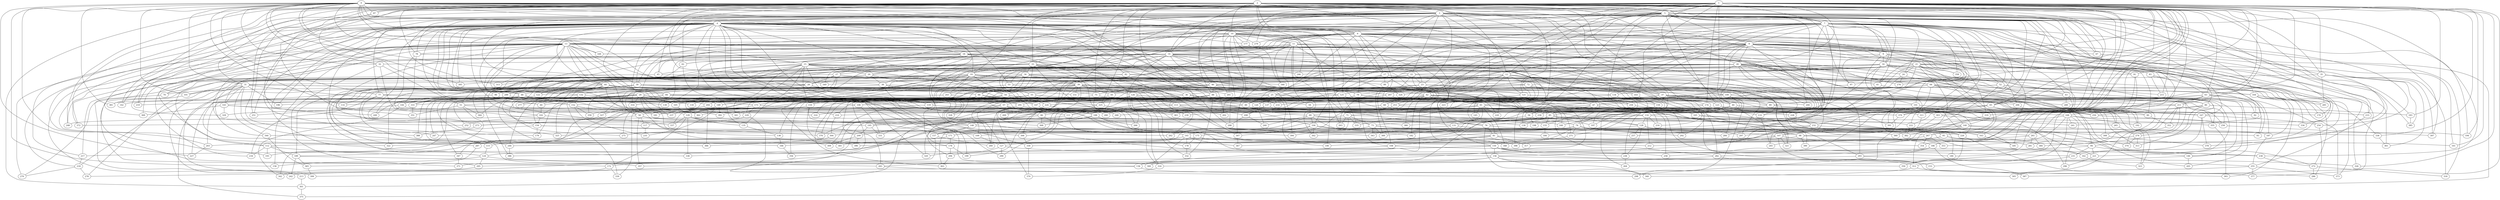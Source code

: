strict graph "barabasi_albert_graph(400,3)" {
0;
1;
2;
3;
4;
5;
6;
7;
8;
9;
10;
11;
12;
13;
14;
15;
16;
17;
18;
19;
20;
21;
22;
23;
24;
25;
26;
27;
28;
29;
30;
31;
32;
33;
34;
35;
36;
37;
38;
39;
40;
41;
42;
43;
44;
45;
46;
47;
48;
49;
50;
51;
52;
53;
54;
55;
56;
57;
58;
59;
60;
61;
62;
63;
64;
65;
66;
67;
68;
69;
70;
71;
72;
73;
74;
75;
76;
77;
78;
79;
80;
81;
82;
83;
84;
85;
86;
87;
88;
89;
90;
91;
92;
93;
94;
95;
96;
97;
98;
99;
100;
101;
102;
103;
104;
105;
106;
107;
108;
109;
110;
111;
112;
113;
114;
115;
116;
117;
118;
119;
120;
121;
122;
123;
124;
125;
126;
127;
128;
129;
130;
131;
132;
133;
134;
135;
136;
137;
138;
139;
140;
141;
142;
143;
144;
145;
146;
147;
148;
149;
150;
151;
152;
153;
154;
155;
156;
157;
158;
159;
160;
161;
162;
163;
164;
165;
166;
167;
168;
169;
170;
171;
172;
173;
174;
175;
176;
177;
178;
179;
180;
181;
182;
183;
184;
185;
186;
187;
188;
189;
190;
191;
192;
193;
194;
195;
196;
197;
198;
199;
200;
201;
202;
203;
204;
205;
206;
207;
208;
209;
210;
211;
212;
213;
214;
215;
216;
217;
218;
219;
220;
221;
222;
223;
224;
225;
226;
227;
228;
229;
230;
231;
232;
233;
234;
235;
236;
237;
238;
239;
240;
241;
242;
243;
244;
245;
246;
247;
248;
249;
250;
251;
252;
253;
254;
255;
256;
257;
258;
259;
260;
261;
262;
263;
264;
265;
266;
267;
268;
269;
270;
271;
272;
273;
274;
275;
276;
277;
278;
279;
280;
281;
282;
283;
284;
285;
286;
287;
288;
289;
290;
291;
292;
293;
294;
295;
296;
297;
298;
299;
300;
301;
302;
303;
304;
305;
306;
307;
308;
309;
310;
311;
312;
313;
314;
315;
316;
317;
318;
319;
320;
321;
322;
323;
324;
325;
326;
327;
328;
329;
330;
331;
332;
333;
334;
335;
336;
337;
338;
339;
340;
341;
342;
343;
344;
345;
346;
347;
348;
349;
350;
351;
352;
353;
354;
355;
356;
357;
358;
359;
360;
361;
362;
363;
364;
365;
366;
367;
368;
369;
370;
371;
372;
373;
374;
375;
376;
377;
378;
379;
380;
381;
382;
383;
384;
385;
386;
387;
388;
389;
390;
391;
392;
393;
394;
395;
396;
397;
398;
399;
0 -- 3  [is_available=True, prob="1.0"];
0 -- 4  [is_available=True, prob="0.68063334716"];
0 -- 5  [is_available=True, prob="0.472271804302"];
0 -- 6  [is_available=True, prob="0.246458309404"];
0 -- 193  [is_available=True, prob="0.96964681139"];
0 -- 11  [is_available=True, prob="0.190279938222"];
0 -- 13  [is_available=True, prob="0.0236013799844"];
0 -- 15  [is_available=True, prob="0.828917166271"];
0 -- 16  [is_available=True, prob="0.683840776256"];
0 -- 18  [is_available=True, prob="0.906511739289"];
0 -- 28  [is_available=True, prob="0.126421035262"];
0 -- 158  [is_available=True, prob="0.215576376424"];
0 -- 31  [is_available=True, prob="0.215084033536"];
0 -- 32  [is_available=True, prob="0.837255419814"];
0 -- 169  [is_available=True, prob="0.372849163687"];
0 -- 263  [is_available=True, prob="0.284594555883"];
0 -- 174  [is_available=True, prob="0.232194617241"];
0 -- 330  [is_available=True, prob="0.797208540584"];
0 -- 202  [is_available=True, prob="0.592148721364"];
0 -- 65  [is_available=True, prob="0.464280808814"];
0 -- 395  [is_available=True, prob="1.0"];
0 -- 74  [is_available=True, prob="0.261273660707"];
0 -- 204  [is_available=True, prob="0.758781987962"];
0 -- 77  [is_available=True, prob="1.0"];
0 -- 87  [is_available=True, prob="0.852212126689"];
0 -- 88  [is_available=True, prob="1.0"];
0 -- 349  [is_available=True, prob="0.414830048384"];
0 -- 227  [is_available=True, prob="0.215802638337"];
0 -- 101  [is_available=True, prob="0.968578678453"];
0 -- 233  [is_available=True, prob="0.244361862832"];
0 -- 381  [is_available=True, prob="0.63345775792"];
0 -- 114  [is_available=True, prob="0.0483099772756"];
0 -- 121  [is_available=True, prob="0.399805970739"];
0 -- 125  [is_available=True, prob="0.413858227646"];
1 -- 3  [is_available=True, prob="0.363855079241"];
1 -- 5  [is_available=True, prob="0.627484153366"];
1 -- 262  [is_available=True, prob="1.0"];
1 -- 7  [is_available=True, prob="1.0"];
1 -- 12  [is_available=True, prob="1.0"];
1 -- 387  [is_available=True, prob="0.251241405464"];
1 -- 276  [is_available=True, prob="1.0"];
1 -- 21  [is_available=True, prob="0.905820575795"];
1 -- 279  [is_available=True, prob="1.0"];
1 -- 26  [is_available=True, prob="0.994918430758"];
1 -- 161  [is_available=True, prob="0.560713045784"];
1 -- 35  [is_available=True, prob="0.658241484769"];
1 -- 40  [is_available=True, prob="0.432583146752"];
1 -- 41  [is_available=True, prob="0.580161954898"];
1 -- 42  [is_available=True, prob="0.730219756226"];
1 -- 174  [is_available=True, prob="0.446415608929"];
1 -- 303  [is_available=True, prob="0.965135720263"];
1 -- 177  [is_available=True, prob="0.977981359276"];
1 -- 183  [is_available=True, prob="0.117572026167"];
1 -- 56  [is_available=True, prob="0.148048016763"];
1 -- 186  [is_available=True, prob="0.642779546213"];
1 -- 315  [is_available=True, prob="0.956558586896"];
1 -- 63  [is_available=True, prob="0.654482269655"];
1 -- 194  [is_available=True, prob="0.557744419252"];
1 -- 326  [is_available=True, prob="0.653393880093"];
1 -- 289  [is_available=True, prob="0.995824916832"];
1 -- 74  [is_available=True, prob="0.0192047642437"];
1 -- 75  [is_available=True, prob="1.0"];
1 -- 336  [is_available=True, prob="0.999676243303"];
1 -- 84  [is_available=True, prob="0.60796413855"];
1 -- 87  [is_available=True, prob="0.941490006489"];
1 -- 217  [is_available=True, prob="0.464453880047"];
1 -- 91  [is_available=True, prob="0.461229051555"];
1 -- 225  [is_available=True, prob="0.137116032602"];
1 -- 103  [is_available=True, prob="0.275733585905"];
1 -- 117  [is_available=True, prob="1.0"];
1 -- 319  [is_available=True, prob="0.0165040396151"];
2 -- 3  [is_available=True, prob="1.0"];
2 -- 4  [is_available=True, prob="0.209690505389"];
2 -- 5  [is_available=True, prob="0.823937156113"];
2 -- 6  [is_available=True, prob="1.0"];
2 -- 7  [is_available=True, prob="0.802079048572"];
2 -- 10  [is_available=True, prob="0.123937922852"];
2 -- 215  [is_available=True, prob="0.610171774984"];
2 -- 12  [is_available=True, prob="1.0"];
2 -- 397  [is_available=True, prob="0.272661389992"];
2 -- 14  [is_available=True, prob="0.496652743829"];
2 -- 301  [is_available=True, prob="1.0"];
2 -- 17  [is_available=True, prob="1.0"];
2 -- 19  [is_available=True, prob="1.0"];
2 -- 21  [is_available=True, prob="1.0"];
2 -- 150  [is_available=True, prob="0.839932947548"];
2 -- 26  [is_available=True, prob="0.996517684996"];
2 -- 27  [is_available=True, prob="0.0132147026734"];
2 -- 31  [is_available=True, prob="1.0"];
2 -- 32  [is_available=True, prob="1.0"];
2 -- 33  [is_available=True, prob="0.986054405937"];
2 -- 35  [is_available=True, prob="1.0"];
2 -- 261  [is_available=True, prob="1.0"];
2 -- 45  [is_available=True, prob="0.570968720637"];
2 -- 63  [is_available=True, prob="0.859842581488"];
2 -- 65  [is_available=True, prob="0.161525120305"];
2 -- 140  [is_available=True, prob="0.788194612496"];
2 -- 78  [is_available=True, prob="0.453097718581"];
2 -- 211  [is_available=True, prob="0.643289138335"];
2 -- 142  [is_available=True, prob="0.0191030652895"];
2 -- 87  [is_available=True, prob="0.23469130718"];
2 -- 219  [is_available=True, prob="0.716256904857"];
2 -- 222  [is_available=True, prob="1.0"];
2 -- 354  [is_available=True, prob="0.749429177771"];
2 -- 372  [is_available=True, prob="0.268858532951"];
2 -- 247  [is_available=True, prob="0.935265241123"];
2 -- 248  [is_available=True, prob="0.466248085845"];
2 -- 378  [is_available=True, prob="0.793393031687"];
2 -- 149  [is_available=True, prob="0.613748350656"];
3 -- 4  [is_available=True, prob="0.829274668633"];
3 -- 130  [is_available=True, prob="0.0290540871639"];
3 -- 14  [is_available=True, prob="1.0"];
3 -- 22  [is_available=True, prob="0.664859354345"];
3 -- 23  [is_available=True, prob="0.537050275412"];
3 -- 33  [is_available=True, prob="0.841815950921"];
3 -- 35  [is_available=True, prob="0.0580660891352"];
3 -- 37  [is_available=True, prob="1.0"];
3 -- 38  [is_available=True, prob="0.17212214248"];
3 -- 39  [is_available=True, prob="0.827638535635"];
3 -- 291  [is_available=True, prob="0.842846137113"];
3 -- 298  [is_available=True, prob="1.0"];
3 -- 44  [is_available=True, prob="0.650242738333"];
3 -- 46  [is_available=True, prob="0.914236829007"];
3 -- 311  [is_available=True, prob="0.148974771931"];
3 -- 62  [is_available=True, prob="0.636616994607"];
3 -- 65  [is_available=True, prob="0.968292207236"];
3 -- 67  [is_available=True, prob="0.896633996539"];
3 -- 198  [is_available=True, prob="0.856296379198"];
3 -- 201  [is_available=True, prob="1.0"];
3 -- 78  [is_available=True, prob="0.28612788889"];
3 -- 80  [is_available=True, prob="0.919301523219"];
3 -- 81  [is_available=True, prob="0.564463929099"];
3 -- 163  [is_available=True, prob="0.780209639848"];
3 -- 98  [is_available=True, prob="0.464229645139"];
3 -- 228  [is_available=True, prob="0.974914653303"];
3 -- 104  [is_available=True, prob="0.430043339907"];
3 -- 238  [is_available=True, prob="0.608877403698"];
3 -- 112  [is_available=True, prob="0.669482967913"];
3 -- 369  [is_available=True, prob="0.384746029633"];
3 -- 254  [is_available=True, prob="0.682101863396"];
4 -- 132  [is_available=True, prob="0.278005072894"];
4 -- 6  [is_available=True, prob="1.0"];
4 -- 264  [is_available=True, prob="0.722495208758"];
4 -- 9  [is_available=True, prob="1.0"];
4 -- 10  [is_available=True, prob="0.498230054399"];
4 -- 395  [is_available=True, prob="1.0"];
4 -- 13  [is_available=True, prob="0.747942577768"];
4 -- 142  [is_available=True, prob="0.930087735355"];
4 -- 19  [is_available=True, prob="0.493636258329"];
4 -- 25  [is_available=True, prob="1.0"];
4 -- 29  [is_available=True, prob="1.0"];
4 -- 30  [is_available=True, prob="0.424313896197"];
4 -- 288  [is_available=True, prob="0.333633779621"];
4 -- 290  [is_available=True, prob="0.849237469197"];
4 -- 43  [is_available=True, prob="0.647717256579"];
4 -- 44  [is_available=True, prob="1.0"];
4 -- 46  [is_available=True, prob="0.962868418271"];
4 -- 48  [is_available=True, prob="0.0628690677017"];
4 -- 177  [is_available=True, prob="0.522617269788"];
4 -- 53  [is_available=True, prob="0.931827517165"];
4 -- 54  [is_available=True, prob="1.0"];
4 -- 300  [is_available=True, prob="0.891832341277"];
4 -- 188  [is_available=True, prob="0.188664039899"];
4 -- 320  [is_available=True, prob="0.699036135826"];
4 -- 322  [is_available=True, prob="0.41800040993"];
4 -- 196  [is_available=True, prob="0.507982104876"];
4 -- 70  [is_available=True, prob="0.711899026158"];
4 -- 71  [is_available=True, prob="0.30064877023"];
4 -- 329  [is_available=True, prob="1.0"];
4 -- 203  [is_available=True, prob="0.721068992492"];
4 -- 79  [is_available=True, prob="0.345172714584"];
4 -- 337  [is_available=True, prob="0.389450969133"];
4 -- 82  [is_available=True, prob="0.528357619433"];
4 -- 270  [is_available=True, prob="1.0"];
4 -- 86  [is_available=True, prob="0.622624664678"];
4 -- 219  [is_available=True, prob="0.952656102442"];
4 -- 338  [is_available=True, prob="0.0600938526519"];
4 -- 199  [is_available=True, prob="0.450468945589"];
4 -- 316  [is_available=True, prob="0.881081567101"];
4 -- 106  [is_available=True, prob="0.960377096638"];
4 -- 210  [is_available=True, prob="0.302023059341"];
4 -- 366  [is_available=True, prob="1.0"];
4 -- 361  [is_available=True, prob="1.0"];
4 -- 362  [is_available=True, prob="0.662455272063"];
4 -- 126  [is_available=True, prob="0.155878778407"];
5 -- 7  [is_available=True, prob="0.610704652185"];
5 -- 8  [is_available=True, prob="0.575856420203"];
5 -- 9  [is_available=True, prob="0.0649871160177"];
5 -- 18  [is_available=True, prob="0.704883006025"];
5 -- 19  [is_available=True, prob="0.700927303854"];
5 -- 148  [is_available=True, prob="0.00485122309754"];
5 -- 27  [is_available=True, prob="0.445721442672"];
5 -- 164  [is_available=True, prob="0.384913986775"];
5 -- 170  [is_available=True, prob="1.0"];
5 -- 263  [is_available=True, prob="1.0"];
5 -- 176  [is_available=True, prob="0.69247231872"];
5 -- 179  [is_available=True, prob="1.0"];
5 -- 183  [is_available=True, prob="0.163782688106"];
5 -- 194  [is_available=True, prob="0.813184415963"];
5 -- 67  [is_available=True, prob="0.868416639189"];
5 -- 68  [is_available=True, prob="0.585390322015"];
5 -- 311  [is_available=True, prob="0.0175596229574"];
5 -- 77  [is_available=True, prob="0.0402034293502"];
5 -- 207  [is_available=True, prob="1.0"];
5 -- 352  [is_available=True, prob="0.0290022739143"];
5 -- 97  [is_available=True, prob="0.883772345488"];
5 -- 251  [is_available=True, prob="0.483688214515"];
5 -- 358  [is_available=True, prob="1.0"];
5 -- 230  [is_available=True, prob="0.00728452763381"];
5 -- 116  [is_available=True, prob="0.0212715659527"];
5 -- 123  [is_available=True, prob="0.318680298138"];
6 -- 389  [is_available=True, prob="0.132864915027"];
6 -- 8  [is_available=True, prob="1.0"];
6 -- 13  [is_available=True, prob="0.958431847922"];
6 -- 15  [is_available=True, prob="0.556730841866"];
6 -- 17  [is_available=True, prob="0.0625179008398"];
6 -- 20  [is_available=True, prob="0.394040851688"];
6 -- 279  [is_available=True, prob="0.283331626374"];
6 -- 24  [is_available=True, prob="0.816731570483"];
6 -- 132  [is_available=True, prob="0.130464324198"];
6 -- 49  [is_available=True, prob="1.0"];
6 -- 55  [is_available=True, prob="1.0"];
6 -- 317  [is_available=True, prob="0.140121393548"];
6 -- 318  [is_available=True, prob="0.3763389262"];
6 -- 63  [is_available=True, prob="0.956782468515"];
6 -- 66  [is_available=True, prob="0.774709799969"];
6 -- 200  [is_available=True, prob="0.489520948455"];
6 -- 85  [is_available=True, prob="0.0946214773168"];
6 -- 89  [is_available=True, prob="0.737448620674"];
6 -- 109  [is_available=True, prob="0.185155907715"];
6 -- 382  [is_available=True, prob="0.66874738694"];
7 -- 134  [is_available=True, prob="0.635231455262"];
7 -- 257  [is_available=True, prob="0.253580264134"];
7 -- 8  [is_available=True, prob="0.752764344472"];
7 -- 10  [is_available=True, prob="0.0325192078019"];
7 -- 11  [is_available=True, prob="0.109405847136"];
7 -- 12  [is_available=True, prob="0.74694442588"];
7 -- 398  [is_available=True, prob="0.235895172305"];
7 -- 16  [is_available=True, prob="0.808609818724"];
7 -- 17  [is_available=True, prob="0.356868922891"];
7 -- 24  [is_available=True, prob="0.518449004235"];
7 -- 30  [is_available=True, prob="1.0"];
7 -- 162  [is_available=True, prob="0.323285672392"];
7 -- 168  [is_available=True, prob="0.43493450335"];
7 -- 41  [is_available=True, prob="1.0"];
7 -- 299  [is_available=True, prob="0.431492735911"];
7 -- 52  [is_available=True, prob="1.0"];
7 -- 186  [is_available=True, prob="0.928758695726"];
7 -- 61  [is_available=True, prob="0.442462933905"];
7 -- 191  [is_available=True, prob="0.970622594245"];
7 -- 64  [is_available=True, prob="0.857773633085"];
7 -- 69  [is_available=True, prob="0.513340636679"];
7 -- 200  [is_available=True, prob="0.462096669061"];
7 -- 280  [is_available=True, prob="1.0"];
7 -- 88  [is_available=True, prob="0.592447537077"];
7 -- 91  [is_available=True, prob="0.0353943355369"];
7 -- 93  [is_available=True, prob="0.362426420214"];
7 -- 94  [is_available=True, prob="0.952138181071"];
7 -- 99  [is_available=True, prob="0.695778788945"];
7 -- 391  [is_available=True, prob="1.0"];
7 -- 145  [is_available=True, prob="0.13682556258"];
7 -- 233  [is_available=True, prob="0.0573623081359"];
7 -- 375  [is_available=True, prob="1.0"];
7 -- 120  [is_available=True, prob="1.0"];
8 -- 131  [is_available=True, prob="0.769389980762"];
8 -- 260  [is_available=True, prob="0.830990710607"];
8 -- 9  [is_available=True, prob="0.990668283168"];
8 -- 139  [is_available=True, prob="0.132990991879"];
8 -- 271  [is_available=True, prob="1.0"];
8 -- 21  [is_available=True, prob="0.87055221106"];
8 -- 26  [is_available=True, prob="0.206591242107"];
8 -- 133  [is_available=True, prob="1.0"];
8 -- 161  [is_available=True, prob="0.42298445899"];
8 -- 36  [is_available=True, prob="1.0"];
8 -- 167  [is_available=True, prob="0.576384471902"];
8 -- 40  [is_available=True, prob="1.0"];
8 -- 169  [is_available=True, prob="0.536196701124"];
8 -- 52  [is_available=True, prob="0.687571301731"];
8 -- 319  [is_available=True, prob="0.0284056807462"];
8 -- 68  [is_available=True, prob="0.97322081315"];
8 -- 328  [is_available=True, prob="1.0"];
8 -- 334  [is_available=True, prob="0.409732340245"];
8 -- 207  [is_available=True, prob="1.0"];
8 -- 83  [is_available=True, prob="1.0"];
8 -- 377  [is_available=True, prob="0.818210200658"];
9 -- 97  [is_available=True, prob="0.321365637329"];
9 -- 206  [is_available=True, prob="0.657456081508"];
9 -- 336  [is_available=True, prob="0.903950347541"];
9 -- 16  [is_available=True, prob="0.00861123347266"];
9 -- 232  [is_available=True, prob="0.382603309705"];
9 -- 118  [is_available=True, prob="0.760191701204"];
9 -- 318  [is_available=True, prob="1.0"];
10 -- 288  [is_available=True, prob="1.0"];
10 -- 246  [is_available=True, prob="0.592739785192"];
10 -- 201  [is_available=True, prob="1.0"];
10 -- 202  [is_available=True, prob="0.352679264411"];
10 -- 11  [is_available=True, prob="1.0"];
10 -- 76  [is_available=True, prob="0.837231490753"];
10 -- 177  [is_available=True, prob="0.0760710377083"];
10 -- 307  [is_available=True, prob="0.080229955125"];
10 -- 350  [is_available=True, prob="0.541297775344"];
10 -- 190  [is_available=True, prob="0.705812467744"];
10 -- 54  [is_available=True, prob="1.0"];
10 -- 279  [is_available=True, prob="1.0"];
10 -- 284  [is_available=True, prob="0.993078897711"];
10 -- 29  [is_available=True, prob="0.836672509493"];
10 -- 158  [is_available=True, prob="0.455226696414"];
11 -- 358  [is_available=True, prob="0.887167851954"];
11 -- 136  [is_available=True, prob="0.279288942026"];
11 -- 71  [is_available=True, prob="0.740098151792"];
11 -- 45  [is_available=True, prob="0.781133904427"];
11 -- 14  [is_available=True, prob="0.446765828415"];
11 -- 237  [is_available=True, prob="0.556435648356"];
11 -- 50  [is_available=True, prob="0.874539034284"];
11 -- 51  [is_available=True, prob="0.546594875329"];
11 -- 302  [is_available=True, prob="0.408607148984"];
11 -- 333  [is_available=True, prob="1.0"];
11 -- 25  [is_available=True, prob="0.188461921588"];
11 -- 346  [is_available=True, prob="0.778816349731"];
11 -- 103  [is_available=True, prob="0.44890952216"];
11 -- 373  [is_available=True, prob="0.664028624296"];
12 -- 64  [is_available=True, prob="1.0"];
12 -- 100  [is_available=True, prob="1.0"];
12 -- 37  [is_available=True, prob="0.392410519836"];
12 -- 72  [is_available=True, prob="1.0"];
12 -- 137  [is_available=True, prob="1.0"];
12 -- 46  [is_available=True, prob="1.0"];
12 -- 208  [is_available=True, prob="1.0"];
12 -- 53  [is_available=True, prob="0.447981296803"];
12 -- 310  [is_available=True, prob="1.0"];
12 -- 121  [is_available=True, prob="0.590598732712"];
12 -- 293  [is_available=True, prob="1.0"];
12 -- 223  [is_available=True, prob="0.327557835042"];
12 -- 31  [is_available=True, prob="0.768027037661"];
13 -- 392  [is_available=True, prob="0.458887987009"];
13 -- 143  [is_available=True, prob="0.768543812056"];
13 -- 18  [is_available=True, prob="0.000585585783608"];
13 -- 22  [is_available=True, prob="0.834348247409"];
13 -- 285  [is_available=True, prob="1.0"];
13 -- 30  [is_available=True, prob="0.309741282301"];
13 -- 38  [is_available=True, prob="0.677856942141"];
13 -- 169  [is_available=True, prob="0.570011224083"];
13 -- 44  [is_available=True, prob="1.0"];
13 -- 48  [is_available=True, prob="1.0"];
13 -- 59  [is_available=True, prob="0.0305277255271"];
13 -- 67  [is_available=True, prob="0.103858055909"];
13 -- 326  [is_available=True, prob="0.894090925278"];
13 -- 78  [is_available=True, prob="0.225017378838"];
13 -- 218  [is_available=True, prob="0.55968285208"];
13 -- 351  [is_available=True, prob="0.0932660347834"];
13 -- 96  [is_available=True, prob="1.0"];
13 -- 315  [is_available=True, prob="0.728012310232"];
13 -- 166  [is_available=True, prob="1.0"];
13 -- 104  [is_available=True, prob="0.406758309315"];
13 -- 107  [is_available=True, prob="0.935126700597"];
13 -- 109  [is_available=True, prob="0.760194388219"];
13 -- 369  [is_available=True, prob="0.716121219669"];
13 -- 242  [is_available=True, prob="0.75583382926"];
13 -- 372  [is_available=True, prob="0.0963854898275"];
13 -- 245  [is_available=True, prob="0.98941690973"];
13 -- 248  [is_available=True, prob="0.512697440336"];
13 -- 252  [is_available=True, prob="0.597878306439"];
14 -- 32  [is_available=True, prob="0.850106037085"];
14 -- 246  [is_available=True, prob="0.224129549775"];
14 -- 316  [is_available=True, prob="0.431926373021"];
14 -- 42  [is_available=True, prob="0.793988923699"];
14 -- 15  [is_available=True, prob="0.479054971962"];
14 -- 380  [is_available=True, prob="0.678466116246"];
14 -- 276  [is_available=True, prob="0.602012132257"];
14 -- 53  [is_available=True, prob="0.985860564026"];
14 -- 182  [is_available=True, prob="0.69908134435"];
14 -- 23  [is_available=True, prob="1.0"];
14 -- 55  [is_available=True, prob="0.492354529829"];
14 -- 217  [is_available=True, prob="0.79926324698"];
14 -- 191  [is_available=True, prob="0.759529842797"];
14 -- 124  [is_available=True, prob="1.0"];
14 -- 349  [is_available=True, prob="0.205723079997"];
14 -- 62  [is_available=True, prob="0.862818292995"];
14 -- 85  [is_available=True, prob="0.568336901924"];
15 -- 224  [is_available=True, prob="0.362717591814"];
15 -- 34  [is_available=True, prob="1.0"];
15 -- 259  [is_available=True, prob="0.848318666557"];
15 -- 388  [is_available=True, prob="1.0"];
15 -- 105  [is_available=True, prob="1.0"];
15 -- 362  [is_available=True, prob="0.802022778646"];
15 -- 139  [is_available=True, prob="0.345673092296"];
15 -- 45  [is_available=True, prob="1.0"];
15 -- 82  [is_available=True, prob="1.0"];
15 -- 115  [is_available=True, prob="0.50558211135"];
15 -- 20  [is_available=True, prob="0.659286290689"];
15 -- 110  [is_available=True, prob="0.134836818598"];
15 -- 118  [is_available=True, prob="1.0"];
15 -- 119  [is_available=True, prob="0.650685838186"];
15 -- 220  [is_available=True, prob="1.0"];
16 -- 258  [is_available=True, prob="0.695351292011"];
16 -- 389  [is_available=True, prob="0.505474869884"];
16 -- 72  [is_available=True, prob="0.767095499603"];
16 -- 43  [is_available=True, prob="0.747173701896"];
16 -- 204  [is_available=True, prob="0.553777860257"];
16 -- 168  [is_available=True, prob="0.251364848231"];
16 -- 22  [is_available=True, prob="0.824198366621"];
16 -- 249  [is_available=True, prob="0.840704027871"];
16 -- 91  [is_available=True, prob="1.0"];
16 -- 93  [is_available=True, prob="0.0559334174815"];
17 -- 321  [is_available=True, prob="0.0917459260674"];
17 -- 99  [is_available=True, prob="0.818894562197"];
17 -- 120  [is_available=True, prob="1.0"];
17 -- 383  [is_available=True, prob="0.824589482671"];
17 -- 126  [is_available=True, prob="0.855844751184"];
17 -- 223  [is_available=True, prob="0.642363867408"];
18 -- 33  [is_available=True, prob="1.0"];
18 -- 234  [is_available=True, prob="0.0189840217313"];
18 -- 172  [is_available=True, prob="1.0"];
18 -- 47  [is_available=True, prob="1.0"];
18 -- 208  [is_available=True, prob="1.0"];
18 -- 83  [is_available=True, prob="0.150420295913"];
18 -- 20  [is_available=True, prob="0.571388505617"];
18 -- 62  [is_available=True, prob="0.545432998581"];
18 -- 229  [is_available=True, prob="1.0"];
19 -- 390  [is_available=True, prob="0.851408992078"];
19 -- 135  [is_available=True, prob="0.0371169922156"];
19 -- 277  [is_available=True, prob="0.0712552473208"];
19 -- 28  [is_available=True, prob="0.0298612159477"];
19 -- 293  [is_available=True, prob="0.313122855339"];
19 -- 39  [is_available=True, prob="0.27435612476"];
19 -- 40  [is_available=True, prob="0.808558583258"];
19 -- 297  [is_available=True, prob="0.556027093614"];
19 -- 315  [is_available=True, prob="1.0"];
19 -- 64  [is_available=True, prob="0.96000603962"];
19 -- 328  [is_available=True, prob="1.0"];
19 -- 84  [is_available=True, prob="0.674303791536"];
19 -- 343  [is_available=True, prob="0.884147024319"];
19 -- 345  [is_available=True, prob="0.262010057285"];
19 -- 218  [is_available=True, prob="0.133787976387"];
19 -- 224  [is_available=True, prob="0.0170775826757"];
19 -- 353  [is_available=True, prob="0.736172195675"];
19 -- 230  [is_available=True, prob="0.527655120751"];
19 -- 102  [is_available=True, prob="1.0"];
19 -- 114  [is_available=True, prob="1.0"];
19 -- 243  [is_available=True, prob="0.246237528146"];
20 -- 38  [is_available=True, prob="0.594370225968"];
20 -- 299  [is_available=True, prob="0.128104732832"];
20 -- 147  [is_available=True, prob="0.695877080488"];
20 -- 278  [is_available=True, prob="0.511914458435"];
20 -- 61  [is_available=True, prob="0.962994154478"];
21 -- 101  [is_available=True, prob="1.0"];
21 -- 358  [is_available=True, prob="0.427081483017"];
21 -- 73  [is_available=True, prob="1.0"];
21 -- 267  [is_available=True, prob="0.0637071039131"];
21 -- 360  [is_available=True, prob="0.351603927299"];
21 -- 82  [is_available=True, prob="0.197283065819"];
21 -- 83  [is_available=True, prob="0.111537627807"];
21 -- 116  [is_available=True, prob="0.194707677"];
21 -- 309  [is_available=True, prob="1.0"];
21 -- 246  [is_available=True, prob="0.59559381716"];
21 -- 24  [is_available=True, prob="0.831943578196"];
21 -- 57  [is_available=True, prob="0.906298909738"];
21 -- 90  [is_available=True, prob="0.12296167008"];
21 -- 95  [is_available=True, prob="0.451592270166"];
22 -- 48  [is_available=True, prob="0.442583163361"];
22 -- 132  [is_available=True, prob="0.478018866991"];
22 -- 133  [is_available=True, prob="0.293036162284"];
22 -- 108  [is_available=True, prob="0.922416917234"];
22 -- 23  [is_available=True, prob="0.0686009081727"];
22 -- 56  [is_available=True, prob="0.724840516473"];
22 -- 58  [is_available=True, prob="0.972996068435"];
23 -- 243  [is_available=True, prob="0.622451561031"];
23 -- 211  [is_available=True, prob="0.126473839658"];
23 -- 89  [is_available=True, prob="0.0999837179621"];
23 -- 25  [is_available=True, prob="0.863950234241"];
23 -- 220  [is_available=True, prob="0.570700902269"];
24 -- 47  [is_available=True, prob="0.961284368599"];
24 -- 276  [is_available=True, prob="0.464594162235"];
24 -- 52  [is_available=True, prob="0.588782869558"];
25 -- 165  [is_available=True, prob="1.0"];
25 -- 327  [is_available=True, prob="0.636757110999"];
25 -- 137  [is_available=True, prob="0.532837382523"];
25 -- 110  [is_available=True, prob="0.044439490654"];
25 -- 49  [is_available=True, prob="1.0"];
25 -- 214  [is_available=True, prob="0.493947865442"];
25 -- 119  [is_available=True, prob="1.0"];
25 -- 282  [is_available=True, prob="1.0"];
25 -- 190  [is_available=True, prob="0.749134520466"];
26 -- 160  [is_available=True, prob="0.962172292165"];
26 -- 228  [is_available=True, prob="0.283532781011"];
26 -- 134  [is_available=True, prob="0.682994845036"];
26 -- 70  [is_available=True, prob="1.0"];
26 -- 295  [is_available=True, prob="1.0"];
26 -- 265  [is_available=True, prob="0.336222959043"];
26 -- 170  [is_available=True, prob="0.942797804868"];
26 -- 43  [is_available=True, prob="0.0442317918474"];
26 -- 34  [is_available=True, prob="0.114694281497"];
26 -- 334  [is_available=True, prob="0.746712048292"];
26 -- 79  [is_available=True, prob="0.315546629289"];
26 -- 273  [is_available=True, prob="0.105853528751"];
26 -- 373  [is_available=True, prob="0.399634168569"];
26 -- 313  [is_available=True, prob="0.67370550931"];
26 -- 122  [is_available=True, prob="1.0"];
26 -- 27  [is_available=True, prob="0.137683595619"];
26 -- 92  [is_available=True, prob="0.896384541981"];
26 -- 127  [is_available=True, prob="0.999454290414"];
27 -- 72  [is_available=True, prob="0.458391202658"];
27 -- 105  [is_available=True, prob="1.0"];
27 -- 395  [is_available=True, prob="0.231070265043"];
27 -- 308  [is_available=True, prob="1.0"];
27 -- 341  [is_available=True, prob="0.99269687714"];
27 -- 28  [is_available=True, prob="0.81724359044"];
27 -- 346  [is_available=True, prob="0.870464436983"];
28 -- 283  [is_available=True, prob="0.354910638197"];
28 -- 359  [is_available=True, prob="0.50512622907"];
28 -- 314  [is_available=True, prob="0.983492467934"];
28 -- 214  [is_available=True, prob="0.325982117021"];
28 -- 58  [is_available=True, prob="0.0144909489323"];
28 -- 29  [is_available=True, prob="1.0"];
28 -- 383  [is_available=True, prob="0.0876686437239"];
29 -- 51  [is_available=True, prob="1.0"];
29 -- 259  [is_available=True, prob="0.660464192324"];
29 -- 144  [is_available=True, prob="1.0"];
29 -- 153  [is_available=True, prob="1.0"];
29 -- 155  [is_available=True, prob="0.617012372326"];
29 -- 156  [is_available=True, prob="1.0"];
29 -- 291  [is_available=True, prob="1.0"];
29 -- 179  [is_available=True, prob="1.0"];
29 -- 181  [is_available=True, prob="1.0"];
29 -- 314  [is_available=True, prob="0.121504594559"];
29 -- 60  [is_available=True, prob="1.0"];
29 -- 138  [is_available=True, prob="0.287728366655"];
29 -- 325  [is_available=True, prob="0.857749588337"];
29 -- 163  [is_available=True, prob="0.690974769109"];
29 -- 227  [is_available=True, prob="0.96703581743"];
29 -- 229  [is_available=True, prob="0.310470909058"];
29 -- 105  [is_available=True, prob="0.831072894254"];
29 -- 114  [is_available=True, prob="0.0318788804093"];
29 -- 118  [is_available=True, prob="0.393308532139"];
29 -- 120  [is_available=True, prob="0.322893006075"];
29 -- 252  [is_available=True, prob="0.171461993105"];
30 -- 36  [is_available=True, prob="0.722927361323"];
30 -- 37  [is_available=True, prob="0.103194205728"];
30 -- 70  [is_available=True, prob="0.512153286783"];
30 -- 324  [is_available=True, prob="0.527727391541"];
30 -- 77  [is_available=True, prob="0.386686305123"];
30 -- 275  [is_available=True, prob="1.0"];
30 -- 277  [is_available=True, prob="1.0"];
30 -- 375  [is_available=True, prob="0.327377892159"];
30 -- 57  [is_available=True, prob="1.0"];
30 -- 123  [is_available=True, prob="1.0"];
31 -- 196  [is_available=True, prob="0.568490066297"];
31 -- 101  [is_available=True, prob="0.826438250697"];
31 -- 143  [is_available=True, prob="1.0"];
31 -- 115  [is_available=True, prob="1.0"];
31 -- 213  [is_available=True, prob="0.807924842992"];
31 -- 151  [is_available=True, prob="0.102869190235"];
31 -- 344  [is_available=True, prob="1.0"];
31 -- 399  [is_available=True, prob="0.026680079838"];
31 -- 60  [is_available=True, prob="1.0"];
31 -- 126  [is_available=True, prob="0.0287685686381"];
32 -- 51  [is_available=True, prob="0.130511150505"];
32 -- 195  [is_available=True, prob="0.55715365859"];
32 -- 371  [is_available=True, prob="0.680752125332"];
33 -- 34  [is_available=True, prob="0.154497732455"];
33 -- 36  [is_available=True, prob="0.118799054659"];
33 -- 146  [is_available=True, prob="0.689574157669"];
33 -- 266  [is_available=True, prob="1.0"];
33 -- 364  [is_available=True, prob="0.994248689131"];
33 -- 386  [is_available=True, prob="0.0455274197495"];
33 -- 49  [is_available=True, prob="0.326356001499"];
33 -- 66  [is_available=True, prob="0.847085557913"];
33 -- 344  [is_available=True, prob="0.602827649346"];
33 -- 189  [is_available=True, prob="0.00578892691939"];
33 -- 394  [is_available=True, prob="0.96922396085"];
34 -- 356  [is_available=True, prob="0.680218450759"];
34 -- 357  [is_available=True, prob="0.48738911337"];
34 -- 294  [is_available=True, prob="0.267541259441"];
34 -- 39  [is_available=True, prob="0.246291258382"];
34 -- 41  [is_available=True, prob="0.061645225795"];
34 -- 113  [is_available=True, prob="0.19526995994"];
34 -- 243  [is_available=True, prob="0.677356521132"];
35 -- 97  [is_available=True, prob="1.0"];
35 -- 361  [is_available=True, prob="0.377152636914"];
35 -- 397  [is_available=True, prob="0.707706325682"];
35 -- 385  [is_available=True, prob="0.863612077825"];
35 -- 241  [is_available=True, prob="0.151197491519"];
35 -- 285  [is_available=True, prob="0.252071022746"];
36 -- 165  [is_available=True, prob="0.0400038775344"];
36 -- 137  [is_available=True, prob="0.217292219937"];
36 -- 381  [is_available=True, prob="0.162690618893"];
37 -- 192  [is_available=True, prob="1.0"];
37 -- 290  [is_available=True, prob="0.189983784818"];
37 -- 200  [is_available=True, prob="0.109187267856"];
37 -- 106  [is_available=True, prob="0.17198802357"];
37 -- 140  [is_available=True, prob="0.260170580318"];
37 -- 142  [is_available=True, prob="0.864975040865"];
37 -- 80  [is_available=True, prob="1.0"];
37 -- 392  [is_available=True, prob="0.616536383192"];
37 -- 282  [is_available=True, prob="0.275771691209"];
37 -- 284  [is_available=True, prob="0.835389606825"];
38 -- 54  [is_available=True, prob="0.837954542815"];
38 -- 119  [is_available=True, prob="0.255295192635"];
38 -- 121  [is_available=True, prob="1.0"];
38 -- 287  [is_available=True, prob="0.925655857594"];
39 -- 134  [is_available=True, prob="0.774349082316"];
39 -- 103  [is_available=True, prob="0.342664462256"];
39 -- 201  [is_available=True, prob="1.0"];
39 -- 42  [is_available=True, prob="0.240853530654"];
39 -- 151  [is_available=True, prob="0.0237697734203"];
39 -- 301  [is_available=True, prob="1.0"];
39 -- 239  [is_available=True, prob="0.195053565833"];
39 -- 368  [is_available=True, prob="0.411586764427"];
39 -- 50  [is_available=True, prob="0.256044396735"];
39 -- 55  [is_available=True, prob="1.0"];
39 -- 327  [is_available=True, prob="0.864640579585"];
39 -- 154  [is_available=True, prob="1.0"];
39 -- 363  [is_available=True, prob="0.106913974596"];
39 -- 231  [is_available=True, prob="0.938058170609"];
40 -- 386  [is_available=True, prob="0.834855218431"];
40 -- 197  [is_available=True, prob="1.0"];
40 -- 321  [is_available=True, prob="0.45360531166"];
40 -- 239  [is_available=True, prob="0.133854284687"];
40 -- 308  [is_available=True, prob="0.0551867310595"];
41 -- 136  [is_available=True, prob="0.826541656354"];
41 -- 274  [is_available=True, prob="0.276074125365"];
42 -- 98  [is_available=True, prob="0.344862541373"];
42 -- 68  [is_available=True, prob="0.962414931178"];
42 -- 339  [is_available=True, prob="0.906859454915"];
42 -- 268  [is_available=True, prob="1.0"];
42 -- 226  [is_available=True, prob="1.0"];
42 -- 47  [is_available=True, prob="0.174565653959"];
42 -- 271  [is_available=True, prob="0.324116909972"];
42 -- 210  [is_available=True, prob="0.803967780535"];
42 -- 253  [is_available=True, prob="1.0"];
42 -- 314  [is_available=True, prob="0.900770124181"];
42 -- 59  [is_available=True, prob="0.1907988412"];
42 -- 61  [is_available=True, prob="1.0"];
42 -- 94  [is_available=True, prob="0.539948531134"];
43 -- 289  [is_available=True, prob="0.874383095216"];
43 -- 205  [is_available=True, prob="0.443731995305"];
43 -- 146  [is_available=True, prob="0.705349742743"];
43 -- 185  [is_available=True, prob="0.528528636161"];
43 -- 60  [is_available=True, prob="0.289238689874"];
44 -- 96  [is_available=True, prob="0.210723762582"];
44 -- 225  [is_available=True, prob="0.99417727767"];
44 -- 66  [is_available=True, prob="0.377286048835"];
44 -- 364  [is_available=True, prob="0.185236564132"];
44 -- 207  [is_available=True, prob="1.0"];
44 -- 304  [is_available=True, prob="1.0"];
44 -- 237  [is_available=True, prob="1.0"];
44 -- 84  [is_available=True, prob="0.224312603913"];
44 -- 122  [is_available=True, prob="0.73618222023"];
44 -- 154  [is_available=True, prob="1.0"];
45 -- 213  [is_available=True, prob="0.425110200162"];
45 -- 125  [is_available=True, prob="0.483308124575"];
46 -- 96  [is_available=True, prob="0.954931083259"];
46 -- 75  [is_available=True, prob="0.324775904091"];
46 -- 79  [is_available=True, prob="0.385064363929"];
46 -- 164  [is_available=True, prob="1.0"];
46 -- 50  [is_available=True, prob="1.0"];
46 -- 181  [is_available=True, prob="0.603376810325"];
46 -- 88  [is_available=True, prob="0.247734328605"];
46 -- 100  [is_available=True, prob="0.00421166246022"];
46 -- 90  [is_available=True, prob="1.0"];
46 -- 253  [is_available=True, prob="0.335528636649"];
47 -- 226  [is_available=True, prob="0.630843671284"];
47 -- 133  [is_available=True, prob="0.0628991153538"];
47 -- 230  [is_available=True, prob="0.120962662815"];
47 -- 71  [is_available=True, prob="0.942360040867"];
47 -- 56  [is_available=True, prob="0.0928089463491"];
48 -- 262  [is_available=True, prob="0.43965593815"];
48 -- 265  [is_available=True, prob="1.0"];
48 -- 139  [is_available=True, prob="0.644652634373"];
48 -- 144  [is_available=True, prob="0.00248635792972"];
48 -- 244  [is_available=True, prob="0.583342874317"];
48 -- 341  [is_available=True, prob="0.734929283865"];
48 -- 247  [is_available=True, prob="0.394922136564"];
48 -- 249  [is_available=True, prob="1.0"];
49 -- 86  [is_available=True, prob="1.0"];
49 -- 69  [is_available=True, prob="0.0172853087731"];
50 -- 225  [is_available=True, prob="0.468185346097"];
50 -- 129  [is_available=True, prob="0.140431510615"];
50 -- 306  [is_available=True, prob="0.558814095438"];
51 -- 167  [is_available=True, prob="0.42046779497"];
51 -- 364  [is_available=True, prob="0.66228118564"];
51 -- 342  [is_available=True, prob="0.261936679357"];
51 -- 216  [is_available=True, prob="1.0"];
51 -- 351  [is_available=True, prob="0.0564149392677"];
52 -- 192  [is_available=True, prob="0.427916347183"];
52 -- 164  [is_available=True, prob="0.632209145238"];
52 -- 107  [is_available=True, prob="0.261321534973"];
52 -- 151  [is_available=True, prob="0.301174527362"];
52 -- 125  [is_available=True, prob="1.0"];
52 -- 215  [is_available=True, prob="0.80101130532"];
53 -- 138  [is_available=True, prob="0.11862812228"];
53 -- 75  [is_available=True, prob="1.0"];
54 -- 323  [is_available=True, prob="1.0"];
54 -- 174  [is_available=True, prob="0.747768524682"];
54 -- 143  [is_available=True, prob="0.376785991903"];
54 -- 376  [is_available=True, prob="1.0"];
54 -- 185  [is_available=True, prob="1.0"];
54 -- 280  [is_available=True, prob="1.0"];
54 -- 57  [is_available=True, prob="0.560730686281"];
54 -- 219  [is_available=True, prob="0.240855117634"];
55 -- 260  [is_available=True, prob="0.592524555108"];
55 -- 102  [is_available=True, prob="0.863585247729"];
55 -- 73  [is_available=True, prob="0.549252112647"];
55 -- 173  [is_available=True, prob="0.0586585179223"];
55 -- 149  [is_available=True, prob="0.581184377981"];
55 -- 89  [is_available=True, prob="1.0"];
55 -- 59  [is_available=True, prob="0.56628149679"];
56 -- 198  [is_available=True, prob="1.0"];
56 -- 74  [is_available=True, prob="0.999083091285"];
56 -- 302  [is_available=True, prob="1.0"];
57 -- 359  [is_available=True, prob="0.456362512192"];
57 -- 328  [is_available=True, prob="1.0"];
57 -- 269  [is_available=True, prob="0.584758916398"];
57 -- 116  [is_available=True, prob="1.0"];
57 -- 180  [is_available=True, prob="0.631935554563"];
57 -- 58  [is_available=True, prob="1.0"];
57 -- 188  [is_available=True, prob="0.763607962659"];
57 -- 95  [is_available=True, prob="0.692905711076"];
58 -- 357  [is_available=True, prob="0.801857816718"];
58 -- 76  [is_available=True, prob="0.439243572889"];
58 -- 372  [is_available=True, prob="0.0886871088099"];
58 -- 117  [is_available=True, prob="0.247905089699"];
58 -- 222  [is_available=True, prob="0.347160033248"];
59 -- 69  [is_available=True, prob="0.605209594553"];
60 -- 102  [is_available=True, prob="0.66438651572"];
61 -- 348  [is_available=True, prob="0.98418416689"];
61 -- 205  [is_available=True, prob="0.0131408681882"];
61 -- 111  [is_available=True, prob="1.0"];
61 -- 145  [is_available=True, prob="0.551000421073"];
61 -- 210  [is_available=True, prob="1.0"];
61 -- 85  [is_available=True, prob="0.521328684756"];
61 -- 380  [is_available=True, prob="0.284989789742"];
61 -- 90  [is_available=True, prob="0.240254816634"];
61 -- 303  [is_available=True, prob="0.512046873949"];
61 -- 220  [is_available=True, prob="0.889283892861"];
61 -- 362  [is_available=True, prob="0.803118561569"];
62 -- 112  [is_available=True, prob="0.670447320377"];
62 -- 135  [is_available=True, prob="0.04167890549"];
63 -- 297  [is_available=True, prob="1.0"];
63 -- 367  [is_available=True, prob="0.662542654416"];
63 -- 211  [is_available=True, prob="0.572476734644"];
63 -- 214  [is_available=True, prob="0.754510957323"];
63 -- 281  [is_available=True, prob="0.143762308139"];
63 -- 187  [is_available=True, prob="0.609610785171"];
63 -- 254  [is_available=True, prob="0.43534406344"];
64 -- 355  [is_available=True, prob="0.677727276007"];
64 -- 324  [is_available=True, prob="0.0622167578546"];
64 -- 80  [is_available=True, prob="1.0"];
64 -- 182  [is_available=True, prob="0.751284630701"];
64 -- 122  [is_available=True, prob="0.327528350547"];
64 -- 221  [is_available=True, prob="0.732634081878"];
65 -- 374  [is_available=True, prob="1.0"];
65 -- 76  [is_available=True, prob="0.965457323746"];
65 -- 86  [is_available=True, prob="0.305296223569"];
65 -- 313  [is_available=True, prob="0.499365304547"];
65 -- 379  [is_available=True, prob="0.0518827155331"];
65 -- 222  [is_available=True, prob="1.0"];
66 -- 291  [is_available=True, prob="1.0"];
66 -- 204  [is_available=True, prob="1.0"];
66 -- 110  [is_available=True, prob="0.715221042881"];
66 -- 303  [is_available=True, prob="0.23409646966"];
66 -- 147  [is_available=True, prob="1.0"];
66 -- 149  [is_available=True, prob="0.234461101795"];
66 -- 188  [is_available=True, prob="0.859987718958"];
67 -- 385  [is_available=True, prob="1.0"];
68 -- 165  [is_available=True, prob="0.122559036372"];
68 -- 117  [is_available=True, prob="0.407428331469"];
69 -- 160  [is_available=True, prob="0.481292284158"];
69 -- 81  [is_available=True, prob="1.0"];
69 -- 104  [is_available=True, prob="1.0"];
69 -- 240  [is_available=True, prob="1.0"];
69 -- 380  [is_available=True, prob="1.0"];
69 -- 157  [is_available=True, prob="0.768620461824"];
70 -- 270  [is_available=True, prob="0.653580835602"];
71 -- 263  [is_available=True, prob="1.0"];
71 -- 73  [is_available=True, prob="0.149721048853"];
71 -- 140  [is_available=True, prob="0.191766689285"];
71 -- 141  [is_available=True, prob="1.0"];
71 -- 209  [is_available=True, prob="0.170127932236"];
71 -- 335  [is_available=True, prob="0.120905786728"];
72 -- 292  [is_available=True, prob="0.974130633642"];
72 -- 299  [is_available=True, prob="0.0365725135457"];
72 -- 173  [is_available=True, prob="0.579798643187"];
72 -- 335  [is_available=True, prob="0.838135501509"];
72 -- 216  [is_available=True, prob="1.0"];
72 -- 159  [is_available=True, prob="1.0"];
73 -- 257  [is_available=True, prob="1.0"];
73 -- 261  [is_available=True, prob="1.0"];
73 -- 394  [is_available=True, prob="0.848110354122"];
73 -- 343  [is_available=True, prob="0.163353351864"];
73 -- 389  [is_available=True, prob="0.210916587812"];
74 -- 98  [is_available=True, prob="0.319917691432"];
74 -- 171  [is_available=True, prob="0.270327197807"];
74 -- 292  [is_available=True, prob="1.0"];
74 -- 194  [is_available=True, prob="0.285829935038"];
74 -- 107  [is_available=True, prob="0.885249408003"];
74 -- 109  [is_available=True, prob="0.687260344232"];
74 -- 141  [is_available=True, prob="0.994933569133"];
74 -- 275  [is_available=True, prob="0.936465264375"];
74 -- 150  [is_available=True, prob="1.0"];
74 -- 247  [is_available=True, prob="0.967877168979"];
74 -- 343  [is_available=True, prob="0.10597617933"];
74 -- 271  [is_available=True, prob="0.944191627064"];
74 -- 284  [is_available=True, prob="0.775387457086"];
74 -- 95  [is_available=True, prob="0.39439194572"];
75 -- 131  [is_available=True, prob="1.0"];
75 -- 266  [is_available=True, prob="0.208237307793"];
75 -- 152  [is_available=True, prob="0.57451558871"];
76 -- 81  [is_available=True, prob="0.983473689304"];
76 -- 340  [is_available=True, prob="1.0"];
76 -- 93  [is_available=True, prob="0.503185501853"];
77 -- 234  [is_available=True, prob="0.294784561863"];
77 -- 206  [is_available=True, prob="0.907700596877"];
77 -- 113  [is_available=True, prob="0.699966074492"];
77 -- 325  [is_available=True, prob="0.799553143437"];
78 -- 129  [is_available=True, prob="0.377654625849"];
78 -- 99  [is_available=True, prob="0.47588261708"];
78 -- 144  [is_available=True, prob="1.0"];
79 -- 160  [is_available=True, prob="0.769650243934"];
79 -- 108  [is_available=True, prob="1.0"];
79 -- 113  [is_available=True, prob="0.205841188705"];
79 -- 356  [is_available=True, prob="1.0"];
79 -- 123  [is_available=True, prob="0.0176491563261"];
80 -- 384  [is_available=True, prob="0.787819677802"];
80 -- 111  [is_available=True, prob="0.700519601102"];
80 -- 183  [is_available=True, prob="1.0"];
80 -- 250  [is_available=True, prob="0.982287825053"];
81 -- 108  [is_available=True, prob="1.0"];
81 -- 190  [is_available=True, prob="1.0"];
81 -- 281  [is_available=True, prob="1.0"];
81 -- 317  [is_available=True, prob="0.385701861722"];
81 -- 94  [is_available=True, prob="1.0"];
82 -- 391  [is_available=True, prob="1.0"];
82 -- 307  [is_available=True, prob="1.0"];
82 -- 349  [is_available=True, prob="0.504676927511"];
83 -- 272  [is_available=True, prob="1.0"];
83 -- 215  [is_available=True, prob="1.0"];
83 -- 92  [is_available=True, prob="0.131421868342"];
84 -- 292  [is_available=True, prob="0.278957596526"];
84 -- 203  [is_available=True, prob="1.0"];
84 -- 175  [is_available=True, prob="1.0"];
84 -- 277  [is_available=True, prob="0.488747636014"];
85 -- 128  [is_available=True, prob="1.0"];
85 -- 130  [is_available=True, prob="0.943028388247"];
85 -- 197  [is_available=True, prob="0.411087017141"];
85 -- 363  [is_available=True, prob="1.0"];
85 -- 399  [is_available=True, prob="0.801085062922"];
85 -- 155  [is_available=True, prob="1.0"];
86 -- 273  [is_available=True, prob="1.0"];
86 -- 141  [is_available=True, prob="0.371505612037"];
86 -- 368  [is_available=True, prob="0.892699834259"];
87 -- 251  [is_available=True, prob="0.27028022831"];
87 -- 111  [is_available=True, prob="1.0"];
88 -- 128  [is_available=True, prob="1.0"];
88 -- 259  [is_available=True, prob="1.0"];
88 -- 196  [is_available=True, prob="0.00422971478572"];
88 -- 199  [is_available=True, prob="0.154407522314"];
88 -- 332  [is_available=True, prob="0.311404648695"];
88 -- 224  [is_available=True, prob="0.353740295308"];
88 -- 333  [is_available=True, prob="1.0"];
88 -- 206  [is_available=True, prob="0.792209786683"];
89 -- 241  [is_available=True, prob="1.0"];
89 -- 92  [is_available=True, prob="0.919276871382"];
89 -- 127  [is_available=True, prob="0.507365004285"];
90 -- 352  [is_available=True, prob="1.0"];
91 -- 180  [is_available=True, prob="0.441369507735"];
91 -- 261  [is_available=True, prob="0.143165355532"];
94 -- 231  [is_available=True, prob="1.0"];
94 -- 146  [is_available=True, prob="0.357071048901"];
94 -- 156  [is_available=True, prob="1.0"];
94 -- 221  [is_available=True, prob="1.0"];
95 -- 384  [is_available=True, prob="0.975772526407"];
95 -- 161  [is_available=True, prob="0.744786605388"];
95 -- 203  [is_available=True, prob="0.162464646431"];
95 -- 245  [is_available=True, prob="0.302803775697"];
96 -- 152  [is_available=True, prob="0.491873519538"];
96 -- 322  [is_available=True, prob="1.0"];
97 -- 100  [is_available=True, prob="0.155135807831"];
98 -- 390  [is_available=True, prob="0.175567701053"];
98 -- 112  [is_available=True, prob="0.293131507176"];
98 -- 186  [is_available=True, prob="0.307261993064"];
99 -- 324  [is_available=True, prob="1.0"];
100 -- 167  [is_available=True, prob="0.955059506765"];
100 -- 236  [is_available=True, prob="1.0"];
100 -- 106  [is_available=True, prob="0.883579182078"];
100 -- 184  [is_available=True, prob="0.245922745906"];
100 -- 298  [is_available=True, prob="0.295680645569"];
101 -- 381  [is_available=True, prob="0.159946019298"];
102 -- 198  [is_available=True, prob="1.0"];
102 -- 248  [is_available=True, prob="0.227879059575"];
102 -- 154  [is_available=True, prob="0.420280759131"];
103 -- 159  [is_available=True, prob="1.0"];
104 -- 162  [is_available=True, prob="0.733215846176"];
104 -- 262  [is_available=True, prob="0.102710189695"];
104 -- 226  [is_available=True, prob="1.0"];
104 -- 171  [is_available=True, prob="0.475341813152"];
104 -- 302  [is_available=True, prob="0.814963922322"];
104 -- 307  [is_available=True, prob="1.0"];
104 -- 182  [is_available=True, prob="0.274985471413"];
105 -- 129  [is_available=True, prob="0.882119818672"];
106 -- 331  [is_available=True, prob="0.682527260696"];
106 -- 329  [is_available=True, prob="0.0700594919481"];
107 -- 321  [is_available=True, prob="0.711872670797"];
107 -- 354  [is_available=True, prob="0.115900758717"];
107 -- 115  [is_available=True, prob="0.245845442398"];
107 -- 212  [is_available=True, prob="0.542230861752"];
107 -- 153  [is_available=True, prob="1.0"];
108 -- 217  [is_available=True, prob="0.433944145286"];
108 -- 238  [is_available=True, prob="1.0"];
109 -- 127  [is_available=True, prob="1.0"];
110 -- 171  [is_available=True, prob="1.0"];
110 -- 176  [is_available=True, prob="0.477122898682"];
110 -- 341  [is_available=True, prob="0.368657006802"];
111 -- 175  [is_available=True, prob="0.495735680262"];
111 -- 278  [is_available=True, prob="0.483507543707"];
112 -- 193  [is_available=True, prob="0.207149102219"];
112 -- 234  [is_available=True, prob="0.959378064563"];
112 -- 347  [is_available=True, prob="0.991148339614"];
112 -- 189  [is_available=True, prob="0.705250082317"];
113 -- 168  [is_available=True, prob="0.308520626879"];
113 -- 202  [is_available=True, prob="1.0"];
113 -- 148  [is_available=True, prob="1.0"];
115 -- 124  [is_available=True, prob="1.0"];
116 -- 128  [is_available=True, prob="1.0"];
116 -- 131  [is_available=True, prob="0.917904322894"];
116 -- 272  [is_available=True, prob="0.404923248269"];
116 -- 195  [is_available=True, prob="0.15163161948"];
116 -- 212  [is_available=True, prob="0.125407278728"];
116 -- 216  [is_available=True, prob="0.937008866447"];
116 -- 124  [is_available=True, prob="1.0"];
117 -- 235  [is_available=True, prob="0.209043135144"];
119 -- 239  [is_available=True, prob="1.0"];
119 -- 309  [is_available=True, prob="0.0949187453939"];
120 -- 258  [is_available=True, prob="1.0"];
120 -- 240  [is_available=True, prob="0.308816469692"];
120 -- 157  [is_available=True, prob="1.0"];
121 -- 223  [is_available=True, prob="0.49684282785"];
121 -- 159  [is_available=True, prob="1.0"];
122 -- 347  [is_available=True, prob="0.742205326572"];
123 -- 228  [is_available=True, prob="1.0"];
124 -- 295  [is_available=True, prob="0.675371191101"];
124 -- 136  [is_available=True, prob="1.0"];
124 -- 158  [is_available=True, prob="1.0"];
125 -- 335  [is_available=True, prob="0.403328344124"];
125 -- 145  [is_available=True, prob="0.0242616563816"];
125 -- 275  [is_available=True, prob="0.0789869443367"];
126 -- 256  [is_available=True, prob="1.0"];
126 -- 289  [is_available=True, prob="0.429656261915"];
126 -- 130  [is_available=True, prob="0.754383918823"];
126 -- 209  [is_available=True, prob="0.818555131678"];
126 -- 332  [is_available=True, prob="1.0"];
126 -- 269  [is_available=True, prob="0.560230871073"];
126 -- 337  [is_available=True, prob="0.574875061883"];
126 -- 287  [is_available=True, prob="1.0"];
126 -- 178  [is_available=True, prob="0.272522258871"];
126 -- 147  [is_available=True, prob="0.371889037944"];
126 -- 191  [is_available=True, prob="0.833913939093"];
126 -- 348  [is_available=True, prob="0.888306327637"];
127 -- 320  [is_available=True, prob="1.0"];
127 -- 290  [is_available=True, prob="0.12193202549"];
127 -- 258  [is_available=True, prob="0.690251991997"];
128 -- 257  [is_available=True, prob="0.837012800013"];
128 -- 325  [is_available=True, prob="1.0"];
128 -- 297  [is_available=True, prob="0.782936934287"];
128 -- 236  [is_available=True, prob="1.0"];
128 -- 187  [is_available=True, prob="0.0448742315516"];
129 -- 135  [is_available=True, prob="1.0"];
129 -- 172  [is_available=True, prob="0.742019689083"];
129 -- 338  [is_available=True, prob="0.295118300795"];
129 -- 337  [is_available=True, prob="0.891727898278"];
129 -- 148  [is_available=True, prob="0.738242644958"];
129 -- 283  [is_available=True, prob="0.465584066499"];
131 -- 304  [is_available=True, prob="1.0"];
131 -- 163  [is_available=True, prob="1.0"];
132 -- 193  [is_available=True, prob="0.935090250716"];
132 -- 310  [is_available=True, prob="0.466810663413"];
132 -- 173  [is_available=True, prob="0.212221447673"];
132 -- 244  [is_available=True, prob="0.328821496865"];
132 -- 152  [is_available=True, prob="0.589341115712"];
133 -- 245  [is_available=True, prob="0.580043288758"];
134 -- 155  [is_available=True, prob="0.69504344654"];
134 -- 253  [is_available=True, prob="0.49932248782"];
135 -- 138  [is_available=True, prob="0.0375109759825"];
136 -- 387  [is_available=True, prob="0.498090980716"];
136 -- 213  [is_available=True, prob="0.647467205186"];
137 -- 170  [is_available=True, prob="0.0992941500529"];
137 -- 208  [is_available=True, prob="1.0"];
137 -- 306  [is_available=True, prob="0.726594332915"];
138 -- 166  [is_available=True, prob="0.514716480994"];
140 -- 267  [is_available=True, prob="1.0"];
140 -- 175  [is_available=True, prob="1.0"];
140 -- 336  [is_available=True, prob="0.450774978281"];
140 -- 308  [is_available=True, prob="0.675484357313"];
140 -- 312  [is_available=True, prob="0.591952638009"];
141 -- 166  [is_available=True, prob="0.514080468681"];
141 -- 300  [is_available=True, prob="0.482746229798"];
141 -- 367  [is_available=True, prob="1.0"];
141 -- 178  [is_available=True, prob="1.0"];
141 -- 150  [is_available=True, prob="1.0"];
143 -- 329  [is_available=True, prob="1.0"];
143 -- 369  [is_available=True, prob="0.933433542665"];
143 -- 249  [is_available=True, prob="0.303448457263"];
143 -- 250  [is_available=True, prob="1.0"];
144 -- 221  [is_available=True, prob="0.246073480378"];
144 -- 342  [is_available=True, prob="0.402110568254"];
144 -- 251  [is_available=True, prob="0.730119785541"];
146 -- 205  [is_available=True, prob="0.315872982052"];
146 -- 153  [is_available=True, prob="1.0"];
147 -- 268  [is_available=True, prob="0.682950528309"];
148 -- 320  [is_available=True, prob="0.323461467044"];
148 -- 267  [is_available=True, prob="0.707618142061"];
148 -- 184  [is_available=True, prob="0.424791244334"];
148 -- 157  [is_available=True, prob="0.818684756188"];
149 -- 392  [is_available=True, prob="1.0"];
149 -- 235  [is_available=True, prob="1.0"];
149 -- 237  [is_available=True, prob="0.159278912257"];
150 -- 294  [is_available=True, prob="0.511823635498"];
150 -- 236  [is_available=True, prob="0.147042408384"];
150 -- 162  [is_available=True, prob="0.824999781264"];
150 -- 338  [is_available=True, prob="0.293051133029"];
150 -- 180  [is_available=True, prob="0.254425761034"];
150 -- 156  [is_available=True, prob="0.37264113433"];
152 -- 235  [is_available=True, prob="0.72179149103"];
152 -- 359  [is_available=True, prob="0.294924001554"];
152 -- 181  [is_available=True, prob="0.0236539700462"];
154 -- 388  [is_available=True, prob="0.0443424084168"];
154 -- 306  [is_available=True, prob="1.0"];
154 -- 179  [is_available=True, prob="1.0"];
154 -- 376  [is_available=True, prob="0.177066497846"];
155 -- 184  [is_available=True, prob="0.734373394369"];
156 -- 172  [is_available=True, prob="0.752823935151"];
156 -- 300  [is_available=True, prob="0.412643461373"];
156 -- 340  [is_available=True, prob="0.181365482208"];
156 -- 350  [is_available=True, prob="0.468465113388"];
156 -- 255  [is_available=True, prob="0.843952145891"];
157 -- 260  [is_available=True, prob="0.840083326727"];
157 -- 371  [is_available=True, prob="1.0"];
159 -- 197  [is_available=True, prob="0.252625784755"];
162 -- 323  [is_available=True, prob="0.515090740117"];
163 -- 185  [is_available=True, prob="0.83053549272"];
164 -- 393  [is_available=True, prob="0.0990030910787"];
164 -- 187  [is_available=True, prob="0.363998635128"];
164 -- 285  [is_available=True, prob="0.0753638374802"];
165 -- 232  [is_available=True, prob="1.0"];
165 -- 265  [is_available=True, prob="0.239295450157"];
166 -- 356  [is_available=True, prob="0.744204318275"];
167 -- 231  [is_available=True, prob="1.0"];
167 -- 378  [is_available=True, prob="1.0"];
167 -- 254  [is_available=True, prob="0.677170875142"];
168 -- 192  [is_available=True, prob="0.181553819442"];
168 -- 256  [is_available=True, prob="0.916601503052"];
168 -- 241  [is_available=True, prob="0.10825571921"];
168 -- 296  [is_available=True, prob="0.753785950675"];
168 -- 353  [is_available=True, prob="1.0"];
168 -- 382  [is_available=True, prob="0.722945215208"];
168 -- 350  [is_available=True, prob="0.588696992716"];
171 -- 176  [is_available=True, prob="0.903687222604"];
171 -- 287  [is_available=True, prob="0.436300023606"];
172 -- 339  [is_available=True, prob="0.531511323743"];
172 -- 242  [is_available=True, prob="0.0660172012428"];
173 -- 229  [is_available=True, prob="0.897486806336"];
173 -- 280  [is_available=True, prob="0.325424940614"];
173 -- 189  [is_available=True, prob="0.428637784637"];
174 -- 250  [is_available=True, prob="0.416636121899"];
174 -- 195  [is_available=True, prob="0.78087605004"];
175 -- 398  [is_available=True, prob="0.711385295862"];
175 -- 178  [is_available=True, prob="0.349680812935"];
175 -- 244  [is_available=True, prob="0.821217999769"];
176 -- 294  [is_available=True, prob="0.470518773658"];
176 -- 199  [is_available=True, prob="0.317096000174"];
177 -- 398  [is_available=True, prob="0.607083993577"];
177 -- 370  [is_available=True, prob="0.403739118626"];
177 -- 346  [is_available=True, prob="1.0"];
178 -- 332  [is_available=True, prob="0.0443732710209"];
183 -- 385  [is_available=True, prob="0.500653020466"];
186 -- 387  [is_available=True, prob="1.0"];
186 -- 293  [is_available=True, prob="0.0458578811096"];
186 -- 282  [is_available=True, prob="0.123209613356"];
187 -- 255  [is_available=True, prob="0.381165782058"];
188 -- 266  [is_available=True, prob="1.0"];
188 -- 331  [is_available=True, prob="1.0"];
188 -- 368  [is_available=True, prob="1.0"];
188 -- 212  [is_available=True, prob="0.490161495247"];
189 -- 365  [is_available=True, prob="1.0"];
189 -- 242  [is_available=True, prob="0.639932313892"];
189 -- 283  [is_available=True, prob="0.345338551688"];
191 -- 319  [is_available=True, prob="0.347966549591"];
195 -- 209  [is_available=True, prob="0.147083617923"];
195 -- 331  [is_available=True, prob="0.959860800848"];
203 -- 227  [is_available=True, prob="1.0"];
204 -- 327  [is_available=True, prob="0.832883227495"];
204 -- 233  [is_available=True, prob="0.52767323607"];
204 -- 366  [is_available=True, prob="0.823367741521"];
206 -- 323  [is_available=True, prob="0.898889544689"];
207 -- 256  [is_available=True, prob="0.151523471176"];
207 -- 273  [is_available=True, prob="0.505522305216"];
208 -- 240  [is_available=True, prob="0.516628189015"];
208 -- 288  [is_available=True, prob="0.34596885689"];
209 -- 396  [is_available=True, prob="0.167452606581"];
209 -- 309  [is_available=True, prob="0.670646338562"];
210 -- 304  [is_available=True, prob="0.534813529466"];
211 -- 352  [is_available=True, prob="0.677129377686"];
211 -- 355  [is_available=True, prob="0.250973634338"];
211 -- 305  [is_available=True, prob="0.587931807599"];
211 -- 274  [is_available=True, prob="0.702132825638"];
211 -- 379  [is_available=True, prob="0.827159010026"];
213 -- 301  [is_available=True, prob="1.0"];
217 -- 218  [is_available=True, prob="0.669067916154"];
218 -- 278  [is_available=True, prob="1.0"];
218 -- 270  [is_available=True, prob="0.673386866524"];
221 -- 296  [is_available=True, prob="1.0"];
222 -- 382  [is_available=True, prob="1.0"];
224 -- 312  [is_available=True, prob="0.983020062282"];
224 -- 345  [is_available=True, prob="0.536182902256"];
225 -- 269  [is_available=True, prob="1.0"];
225 -- 383  [is_available=True, prob="0.543518826741"];
226 -- 264  [is_available=True, prob="0.513490524745"];
226 -- 286  [is_available=True, prob="0.543325396386"];
228 -- 232  [is_available=True, prob="0.416602845097"];
229 -- 305  [is_available=True, prob="1.0"];
229 -- 252  [is_available=True, prob="0.954170749886"];
231 -- 312  [is_available=True, prob="1.0"];
232 -- 295  [is_available=True, prob="0.690825633943"];
232 -- 360  [is_available=True, prob="0.419127733596"];
232 -- 330  [is_available=True, prob="1.0"];
232 -- 238  [is_available=True, prob="0.899029443627"];
233 -- 255  [is_available=True, prob="0.420897732935"];
236 -- 264  [is_available=True, prob="1.0"];
238 -- 272  [is_available=True, prob="0.106330046145"];
243 -- 339  [is_available=True, prob="0.248333014108"];
243 -- 268  [is_available=True, prob="0.444281256412"];
244 -- 386  [is_available=True, prob="0.0753681342984"];
250 -- 334  [is_available=True, prob="0.526302486032"];
253 -- 376  [is_available=True, prob="0.643561276133"];
253 -- 311  [is_available=True, prob="0.957474952632"];
254 -- 286  [is_available=True, prob="0.224821901889"];
255 -- 305  [is_available=True, prob="0.112633247009"];
255 -- 373  [is_available=True, prob="0.335037572646"];
255 -- 377  [is_available=True, prob="0.262147208007"];
256 -- 397  [is_available=True, prob="0.684431708516"];
259 -- 296  [is_available=True, prob="0.0450309108551"];
261 -- 384  [is_available=True, prob="0.0926636922907"];
261 -- 322  [is_available=True, prob="0.86767122033"];
261 -- 281  [is_available=True, prob="1.0"];
265 -- 274  [is_available=True, prob="0.40819703006"];
267 -- 353  [is_available=True, prob="0.667950298423"];
267 -- 354  [is_available=True, prob="0.244518620379"];
267 -- 396  [is_available=True, prob="0.594898706439"];
271 -- 348  [is_available=True, prob="1.0"];
272 -- 318  [is_available=True, prob="0.848308172969"];
272 -- 286  [is_available=True, prob="0.893261260126"];
273 -- 344  [is_available=True, prob="0.170100142758"];
274 -- 374  [is_available=True, prob="0.245046223747"];
274 -- 345  [is_available=True, prob="0.570740257653"];
274 -- 313  [is_available=True, prob="0.79375190829"];
282 -- 377  [is_available=True, prob="1.0"];
282 -- 357  [is_available=True, prob="0.343925034887"];
283 -- 298  [is_available=True, prob="0.781013194235"];
287 -- 365  [is_available=True, prob="0.0391584606274"];
291 -- 379  [is_available=True, prob="1.0"];
291 -- 310  [is_available=True, prob="0.394008536672"];
293 -- 316  [is_available=True, prob="1.0"];
293 -- 326  [is_available=True, prob="0.0789919085656"];
294 -- 363  [is_available=True, prob="0.162586515731"];
295 -- 342  [is_available=True, prob="0.656967606317"];
299 -- 388  [is_available=True, prob="0.887621923439"];
299 -- 394  [is_available=True, prob="0.677730891619"];
299 -- 333  [is_available=True, prob="0.951305801139"];
301 -- 375  [is_available=True, prob="0.747167491966"];
303 -- 355  [is_available=True, prob="1.0"];
303 -- 317  [is_available=True, prob="0.0935714587029"];
304 -- 366  [is_available=True, prob="0.49256942169"];
306 -- 330  [is_available=True, prob="0.780512801011"];
307 -- 367  [is_available=True, prob="0.0348109526311"];
308 -- 378  [is_available=True, prob="0.465245636907"];
311 -- 360  [is_available=True, prob="0.617683958931"];
312 -- 340  [is_available=True, prob="0.975710943212"];
312 -- 393  [is_available=True, prob="0.655647861138"];
314 -- 396  [is_available=True, prob="0.261536017418"];
316 -- 370  [is_available=True, prob="1.0"];
319 -- 390  [is_available=True, prob="0.972721331967"];
327 -- 347  [is_available=True, prob="0.748385427067"];
330 -- 370  [is_available=True, prob="0.491895755088"];
333 -- 351  [is_available=True, prob="1.0"];
336 -- 361  [is_available=True, prob="0.136852226166"];
344 -- 365  [is_available=True, prob="0.447981503085"];
347 -- 371  [is_available=True, prob="0.578422407331"];
352 -- 374  [is_available=True, prob="0.20539639355"];
355 -- 393  [is_available=True, prob="1.0"];
365 -- 399  [is_available=True, prob="0.275339666078"];
379 -- 391  [is_available=True, prob="0.977704059345"];
}
